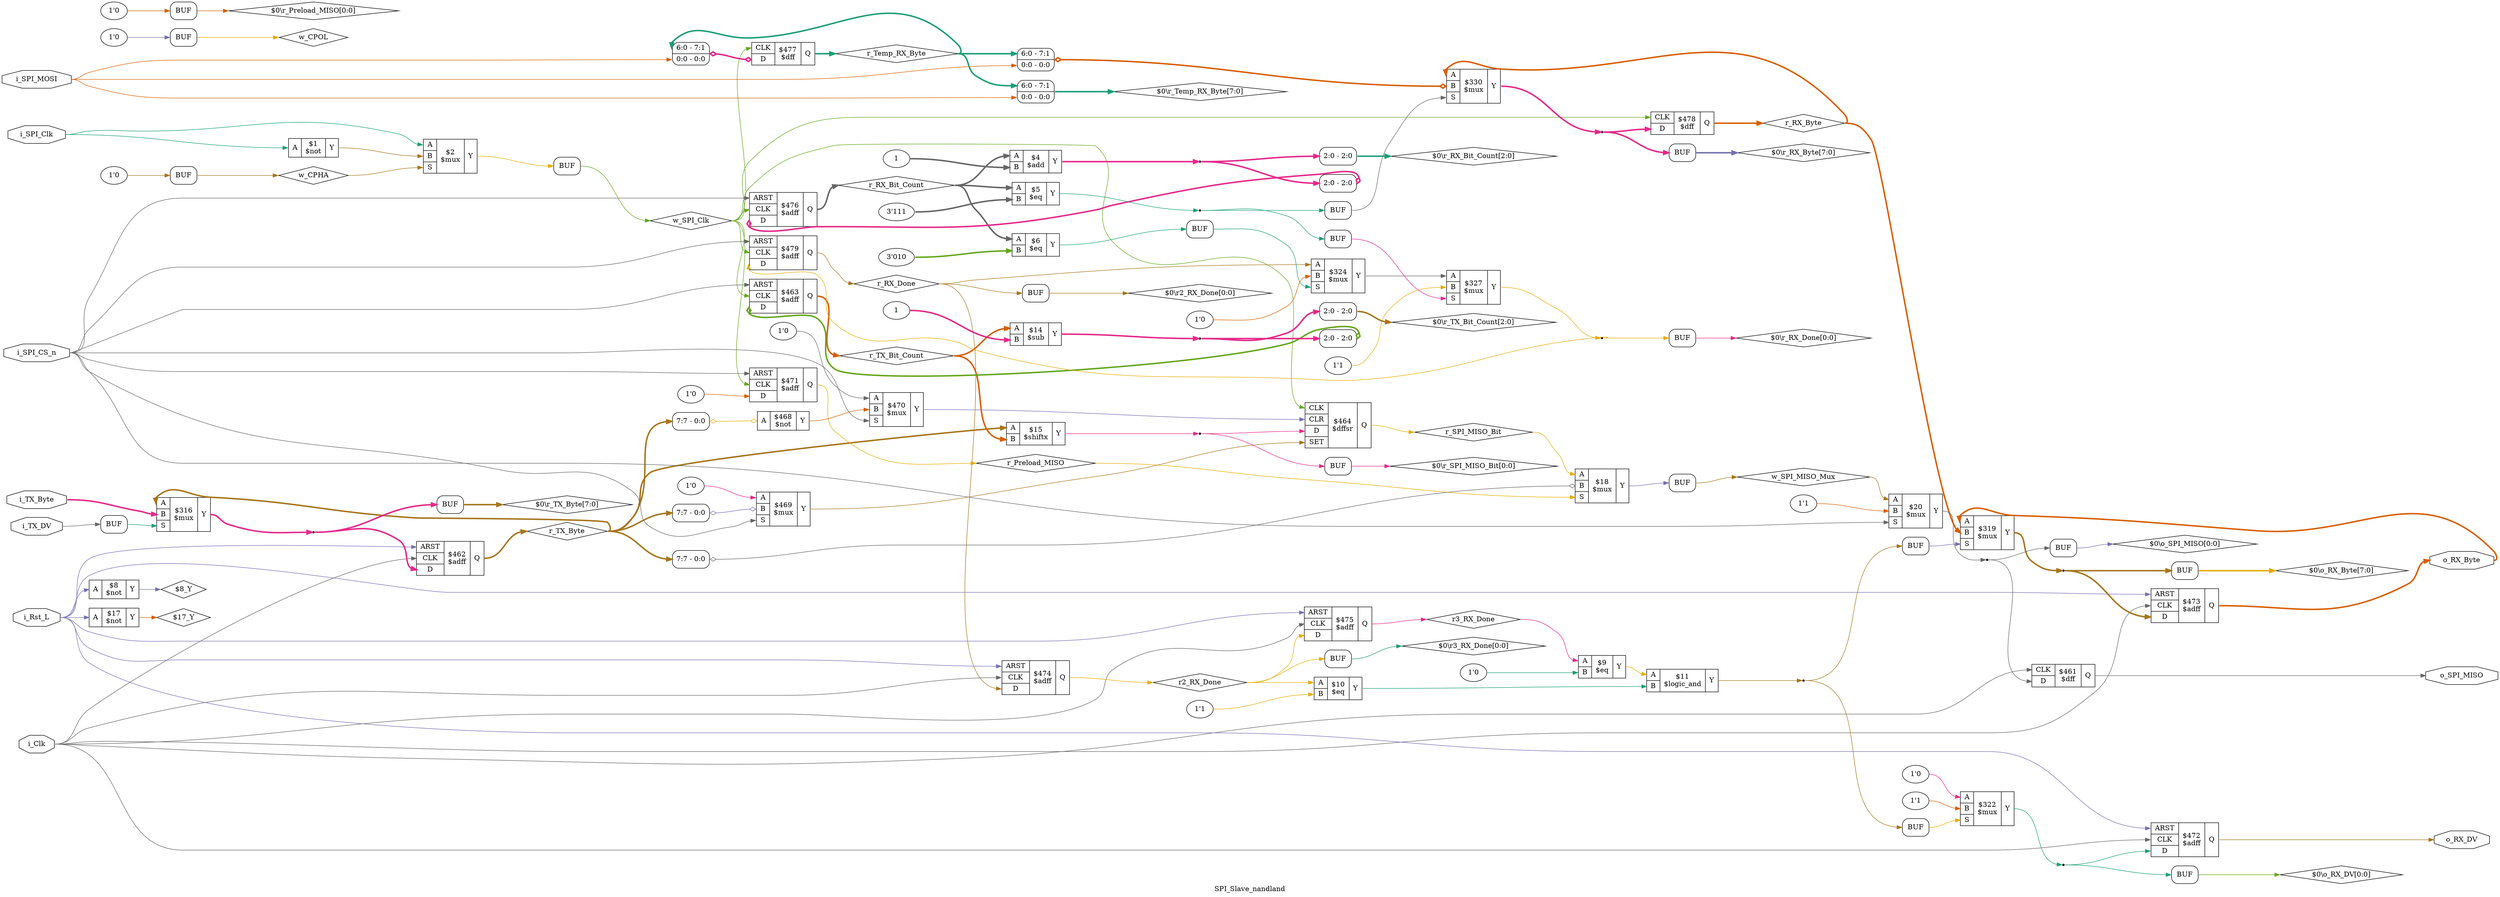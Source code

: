 digraph "SPI_Slave_nandland" {
label="SPI_Slave_nandland";
rankdir="LR";
remincross=true;
n43 [ shape=diamond, label="r_Preload_MISO", color="black", fontcolor="black" ];
n44 [ shape=diamond, label="r_SPI_MISO_Bit", color="black", fontcolor="black" ];
n45 [ shape=diamond, label="r_TX_Byte", color="black", fontcolor="black" ];
n46 [ shape=diamond, label="r3_RX_Done", color="black", fontcolor="black" ];
n47 [ shape=diamond, label="r2_RX_Done", color="black", fontcolor="black" ];
n48 [ shape=diamond, label="r_RX_Done", color="black", fontcolor="black" ];
n49 [ shape=diamond, label="r_RX_Byte", color="black", fontcolor="black" ];
n50 [ shape=diamond, label="r_Temp_RX_Byte", color="black", fontcolor="black" ];
n51 [ shape=diamond, label="r_TX_Bit_Count", color="black", fontcolor="black" ];
n52 [ shape=diamond, label="r_RX_Bit_Count", color="black", fontcolor="black" ];
n53 [ shape=diamond, label="w_SPI_MISO_Mux", color="black", fontcolor="black" ];
n54 [ shape=diamond, label="w_SPI_Clk", color="black", fontcolor="black" ];
n55 [ shape=diamond, label="w_CPHA", color="black", fontcolor="black" ];
n56 [ shape=diamond, label="w_CPOL", color="black", fontcolor="black" ];
n57 [ shape=octagon, label="i_SPI_CS_n", color="black", fontcolor="black" ];
n58 [ shape=octagon, label="i_SPI_MOSI", color="black", fontcolor="black" ];
n59 [ shape=octagon, label="o_SPI_MISO", color="black", fontcolor="black" ];
n60 [ shape=octagon, label="i_SPI_Clk", color="black", fontcolor="black" ];
n61 [ shape=octagon, label="i_TX_Byte", color="black", fontcolor="black" ];
n62 [ shape=octagon, label="i_TX_DV", color="black", fontcolor="black" ];
n63 [ shape=octagon, label="o_RX_Byte", color="black", fontcolor="black" ];
n64 [ shape=octagon, label="o_RX_DV", color="black", fontcolor="black" ];
n65 [ shape=octagon, label="i_Clk", color="black", fontcolor="black" ];
n66 [ shape=octagon, label="i_Rst_L", color="black", fontcolor="black" ];
{ rank="source"; n57; n58; n60; n61; n62; n65; n66;}
{ rank="sink"; n59; n63; n64;}
c71 [ shape=record, label="{{<p67> ARST|<p68> CLK|<p69> D}|$479\n$adff|{<p70> Q}}" ];
c72 [ shape=record, label="{{<p68> CLK|<p69> D}|$478\n$dff|{<p70> Q}}" ];
c73 [ shape=record, label="{{<p68> CLK|<p69> D}|$477\n$dff|{<p70> Q}}" ];
x0 [ shape=record, style=rounded, label="<s1> 6:0 - 7:1 |<s0> 0:0 - 0:0 " ];
x0:e -> c73:p69:w [arrowhead=odiamond, arrowtail=odiamond, dir=both, colorscheme="dark28", color="4", fontcolor="4", style="setlinewidth(3)", label=""];
c74 [ shape=record, label="{{<p67> ARST|<p68> CLK|<p69> D}|$476\n$adff|{<p70> Q}}" ];
x1 [ shape=record, style=rounded, label="<s0> 2:0 - 2:0 " ];
x1:e -> c74:p69:w [arrowhead=odiamond, arrowtail=odiamond, dir=both, colorscheme="dark28", color="4", fontcolor="4", style="setlinewidth(3)", label=""];
c75 [ shape=record, label="{{<p67> ARST|<p68> CLK|<p69> D}|$475\n$adff|{<p70> Q}}" ];
c76 [ shape=record, label="{{<p67> ARST|<p68> CLK|<p69> D}|$474\n$adff|{<p70> Q}}" ];
c77 [ shape=record, label="{{<p67> ARST|<p68> CLK|<p69> D}|$473\n$adff|{<p70> Q}}" ];
c78 [ shape=record, label="{{<p67> ARST|<p68> CLK|<p69> D}|$472\n$adff|{<p70> Q}}" ];
v2 [ label="1'0" ];
c79 [ shape=record, label="{{<p67> ARST|<p68> CLK|<p69> D}|$471\n$adff|{<p70> Q}}" ];
c82 [ shape=record, label="{{<p68> CLK|<p80> CLR|<p69> D|<p81> SET}|$464\n$dffsr|{<p70> Q}}" ];
v3 [ label="1'0" ];
c87 [ shape=record, label="{{<p83> A|<p84> B|<p85> S}|$470\n$mux|{<p86> Y}}" ];
v5 [ label="1'0" ];
c88 [ shape=record, label="{{<p83> A|<p84> B|<p85> S}|$469\n$mux|{<p86> Y}}" ];
x4 [ shape=record, style=rounded, label="<s0> 7:7 - 0:0 " ];
x4:e -> c88:p84:w [arrowhead=odiamond, arrowtail=odiamond, dir=both, colorscheme="dark28", color="3", fontcolor="3", label=""];
c89 [ shape=record, label="{{<p83> A}|$468\n$not|{<p86> Y}}" ];
x6 [ shape=record, style=rounded, label="<s0> 7:7 - 0:0 " ];
x6:e -> c89:p83:w [arrowhead=odiamond, arrowtail=odiamond, dir=both, colorscheme="dark28", color="6", fontcolor="6", label=""];
c90 [ shape=record, label="{{<p67> ARST|<p68> CLK|<p69> D}|$463\n$adff|{<p70> Q}}" ];
x7 [ shape=record, style=rounded, label="<s0> 2:0 - 2:0 " ];
x7:e -> c90:p69:w [arrowhead=odiamond, arrowtail=odiamond, dir=both, colorscheme="dark28", color="5", fontcolor="5", style="setlinewidth(3)", label=""];
c91 [ shape=record, label="{{<p67> ARST|<p68> CLK|<p69> D}|$462\n$adff|{<p70> Q}}" ];
c92 [ shape=record, label="{{<p68> CLK|<p69> D}|$461\n$dff|{<p70> Q}}" ];
c93 [ shape=record, label="{{<p83> A|<p84> B|<p85> S}|$330\n$mux|{<p86> Y}}" ];
x8 [ shape=record, style=rounded, label="<s1> 6:0 - 7:1 |<s0> 0:0 - 0:0 " ];
x8:e -> c93:p84:w [arrowhead=odiamond, arrowtail=odiamond, dir=both, colorscheme="dark28", color="2", fontcolor="2", style="setlinewidth(3)", label=""];
v9 [ label="1'1" ];
c94 [ shape=record, label="{{<p83> A|<p84> B|<p85> S}|$327\n$mux|{<p86> Y}}" ];
v10 [ label="1'0" ];
c95 [ shape=record, label="{{<p83> A|<p84> B|<p85> S}|$324\n$mux|{<p86> Y}}" ];
v11 [ label="1'1" ];
v12 [ label="1'0" ];
c96 [ shape=record, label="{{<p83> A|<p84> B|<p85> S}|$322\n$mux|{<p86> Y}}" ];
c97 [ shape=record, label="{{<p83> A|<p84> B|<p85> S}|$319\n$mux|{<p86> Y}}" ];
c98 [ shape=record, label="{{<p83> A|<p84> B|<p85> S}|$316\n$mux|{<p86> Y}}" ];
v13 [ label="1'1" ];
c99 [ shape=record, label="{{<p83> A|<p84> B|<p85> S}|$20\n$mux|{<p86> Y}}" ];
c100 [ shape=record, label="{{<p83> A|<p84> B|<p85> S}|$18\n$mux|{<p86> Y}}" ];
x14 [ shape=record, style=rounded, label="<s0> 7:7 - 0:0 " ];
x14:e -> c100:p84:w [arrowhead=odiamond, arrowtail=odiamond, dir=both, colorscheme="dark28", color="8", fontcolor="8", label=""];
c101 [ shape=record, label="{{<p83> A}|$17\n$not|{<p86> Y}}" ];
c102 [ shape=record, label="{{<p83> A|<p84> B}|$15\n$shiftx|{<p86> Y}}" ];
v15 [ label="1" ];
c103 [ shape=record, label="{{<p83> A|<p84> B}|$14\n$sub|{<p86> Y}}" ];
c104 [ shape=record, label="{{<p83> A|<p84> B}|$11\n$logic_and|{<p86> Y}}" ];
v16 [ label="1'1" ];
c105 [ shape=record, label="{{<p83> A|<p84> B}|$10\n$eq|{<p86> Y}}" ];
v17 [ label="1'0" ];
c106 [ shape=record, label="{{<p83> A|<p84> B}|$9\n$eq|{<p86> Y}}" ];
c107 [ shape=record, label="{{<p83> A}|$8\n$not|{<p86> Y}}" ];
v18 [ label="3'010" ];
c108 [ shape=record, label="{{<p83> A|<p84> B}|$6\n$eq|{<p86> Y}}" ];
v19 [ label="3'111" ];
c109 [ shape=record, label="{{<p83> A|<p84> B}|$5\n$eq|{<p86> Y}}" ];
v20 [ label="1" ];
c110 [ shape=record, label="{{<p83> A|<p84> B}|$4\n$add|{<p86> Y}}" ];
c111 [ shape=record, label="{{<p83> A|<p84> B|<p85> S}|$2\n$mux|{<p86> Y}}" ];
c112 [ shape=record, label="{{<p83> A}|$1\n$not|{<p86> Y}}" ];
v21 [ label="1'0" ];
x22 [shape=box, style=rounded, label="BUF"];
v23 [ label="1'0" ];
x24 [shape=box, style=rounded, label="BUF"];
x25 [shape=box, style=rounded, label="BUF"];
x26 [shape=box, style=rounded, label="BUF"];
x27 [shape=box, style=rounded, label="BUF"];
x28 [shape=box, style=rounded, label="BUF"];
x29 [shape=box, style=rounded, label="BUF"];
x30 [shape=box, style=rounded, label="BUF"];
x31 [ shape=record, style=rounded, label="<s0> 2:0 - 2:0 " ];
v32 [ label="1'0" ];
x33 [shape=box, style=rounded, label="BUF"];
x34 [shape=box, style=rounded, label="BUF"];
x35 [shape=box, style=rounded, label="BUF"];
x36 [shape=box, style=rounded, label="BUF"];
x37 [shape=box, style=rounded, label="BUF"];
x38 [shape=box, style=rounded, label="BUF"];
x39 [shape=box, style=rounded, label="BUF"];
x40 [shape=box, style=rounded, label="BUF"];
x41 [shape=box, style=rounded, label="BUF"];
x42 [shape=box, style=rounded, label="BUF"];
x43 [shape=box, style=rounded, label="BUF"];
x44 [shape=box, style=rounded, label="BUF"];
x45 [ shape=record, style=rounded, label="<s1> 6:0 - 7:1 |<s0> 0:0 - 0:0 " ];
x46 [ shape=record, style=rounded, label="<s0> 2:0 - 2:0 " ];
c87:p86:e -> c82:p80:w [colorscheme="dark28", color="3", fontcolor="3", label=""];
n10 [ shape=point ];
c96:p86:e -> n10:w [colorscheme="dark28", color="1", fontcolor="1", label=""];
n10:e -> c78:p69:w [colorscheme="dark28", color="1", fontcolor="1", label=""];
n10:e -> x39:w:w [colorscheme="dark28", color="1", fontcolor="1", label=""];
x38:e:e -> c96:p85:w [colorscheme="dark28", color="6", fontcolor="6", label=""];
n12 [ shape=point ];
c97:p86:e -> n12:w [colorscheme="dark28", color="7", fontcolor="7", style="setlinewidth(3)", label=""];
n12:e -> c77:p69:w [colorscheme="dark28", color="7", fontcolor="7", style="setlinewidth(3)", label=""];
n12:e -> x37:w:w [colorscheme="dark28", color="7", fontcolor="7", style="setlinewidth(3)", label=""];
x36:e:e -> c97:p85:w [colorscheme="dark28", color="3", fontcolor="3", label=""];
n14 [ shape=point ];
c98:p86:e -> n14:w [colorscheme="dark28", color="4", fontcolor="4", style="setlinewidth(3)", label=""];
n14:e -> c91:p69:w [colorscheme="dark28", color="4", fontcolor="4", style="setlinewidth(3)", label=""];
n14:e -> x29:w:w [colorscheme="dark28", color="4", fontcolor="4", style="setlinewidth(3)", label=""];
x28:e:e -> c98:p85:w [colorscheme="dark28", color="1", fontcolor="1", label=""];
n16 [ shape=point ];
c99:p86:e -> n16:w [colorscheme="dark28", color="8", fontcolor="8", label=""];
n16:e -> c92:p69:w [colorscheme="dark28", color="8", fontcolor="8", label=""];
n16:e -> x27:w:w [colorscheme="dark28", color="8", fontcolor="8", label=""];
n17 [ shape=diamond, label="$0\\o_SPI_MISO[0:0]" ];
x27:e:e -> n17:w [colorscheme="dark28", color="3", fontcolor="3", label=""];
c100:p86:e -> x26:w:w [colorscheme="dark28", color="3", fontcolor="3", label=""];
n19 [ shape=diamond, label="$17_Y" ];
c101:p86:e -> n19:w [colorscheme="dark28", color="2", fontcolor="2", label=""];
c88:p86:e -> c82:p81:w [colorscheme="dark28", color="7", fontcolor="7", label=""];
n20 [ shape=diamond, label="$0\\r_TX_Byte[7:0]" ];
x29:e:e -> n20:w [colorscheme="dark28", color="7", fontcolor="7", style="setlinewidth(3)", label=""];
n21 [ shape=point ];
c102:p86:e -> n21:w [colorscheme="dark28", color="4", fontcolor="4", label=""];
n21:e -> c82:p69:w [colorscheme="dark28", color="4", fontcolor="4", label=""];
n21:e -> x30:w:w [colorscheme="dark28", color="4", fontcolor="4", label=""];
n22 [ shape=point ];
c103:p86:e -> n22:w [colorscheme="dark28", color="4", fontcolor="4", style="setlinewidth(3)", label=""];
n22:e -> x31:s0:w [colorscheme="dark28", color="4", fontcolor="4", style="setlinewidth(3)", label=""];
n22:e -> x7:s0:w [colorscheme="dark28", color="4", fontcolor="4", style="setlinewidth(3)", label=""];
n23 [ shape=diamond, label="$0\\r_SPI_MISO_Bit[0:0]" ];
x30:e:e -> n23:w [colorscheme="dark28", color="4", fontcolor="4", label=""];
n24 [ shape=diamond, label="$0\\r_TX_Bit_Count[2:0]" ];
x31:e -> n24:w [colorscheme="dark28", color="7", fontcolor="7", style="setlinewidth(3)", label=""];
n25 [ shape=diamond, label="$0\\r_Preload_MISO[0:0]" ];
x33:e:e -> n25:w [colorscheme="dark28", color="2", fontcolor="2", label=""];
n26 [ shape=point ];
c104:p86:e -> n26:w [colorscheme="dark28", color="7", fontcolor="7", label=""];
n26:e -> x36:w:w [colorscheme="dark28", color="7", fontcolor="7", label=""];
n26:e -> x38:w:w [colorscheme="dark28", color="7", fontcolor="7", label=""];
c105:p86:e -> c104:p84:w [colorscheme="dark28", color="1", fontcolor="1", label=""];
c106:p86:e -> c104:p83:w [colorscheme="dark28", color="6", fontcolor="6", label=""];
n29 [ shape=diamond, label="$8_Y" ];
c107:p86:e -> n29:w [colorscheme="dark28", color="3", fontcolor="3", label=""];
c89:p86:e -> c87:p84:w [colorscheme="dark28", color="2", fontcolor="2", label=""];
n30 [ shape=diamond, label="$0\\r3_RX_Done[0:0]" ];
x34:e:e -> n30:w [colorscheme="dark28", color="1", fontcolor="1", label=""];
n31 [ shape=diamond, label="$0\\r2_RX_Done[0:0]" ];
x35:e:e -> n31:w [colorscheme="dark28", color="7", fontcolor="7", label=""];
n32 [ shape=diamond, label="$0\\o_RX_Byte[7:0]" ];
x37:e:e -> n32:w [colorscheme="dark28", color="6", fontcolor="6", style="setlinewidth(3)", label=""];
n33 [ shape=diamond, label="$0\\o_RX_DV[0:0]" ];
x39:e:e -> n33:w [colorscheme="dark28", color="5", fontcolor="5", label=""];
c108:p86:e -> x40:w:w [colorscheme="dark28", color="1", fontcolor="1", label=""];
n35 [ shape=point ];
c109:p86:e -> n35:w [colorscheme="dark28", color="1", fontcolor="1", label=""];
n35:e -> x41:w:w [colorscheme="dark28", color="1", fontcolor="1", label=""];
n35:e -> x43:w:w [colorscheme="dark28", color="1", fontcolor="1", label=""];
n36 [ shape=point ];
c110:p86:e -> n36:w [colorscheme="dark28", color="4", fontcolor="4", style="setlinewidth(3)", label=""];
n36:e -> x1:s0:w [colorscheme="dark28", color="4", fontcolor="4", style="setlinewidth(3)", label=""];
n36:e -> x46:s0:w [colorscheme="dark28", color="4", fontcolor="4", style="setlinewidth(3)", label=""];
n37 [ shape=diamond, label="$0\\r_RX_Done[0:0]" ];
x42:e:e -> n37:w [colorscheme="dark28", color="4", fontcolor="4", label=""];
n38 [ shape=diamond, label="$0\\r_RX_Byte[7:0]" ];
x44:e:e -> n38:w [colorscheme="dark28", color="3", fontcolor="3", style="setlinewidth(3)", label=""];
n39 [ shape=diamond, label="$0\\r_Temp_RX_Byte[7:0]" ];
x45:e -> n39:w [colorscheme="dark28", color="1", fontcolor="1", style="setlinewidth(3)", label=""];
n4 [ shape=point ];
c93:p86:e -> n4:w [colorscheme="dark28", color="4", fontcolor="4", style="setlinewidth(3)", label=""];
n4:e -> c72:p69:w [colorscheme="dark28", color="4", fontcolor="4", style="setlinewidth(3)", label=""];
n4:e -> x44:w:w [colorscheme="dark28", color="4", fontcolor="4", style="setlinewidth(3)", label=""];
n40 [ shape=diamond, label="$0\\r_RX_Bit_Count[2:0]" ];
x46:e -> n40:w [colorscheme="dark28", color="1", fontcolor="1", style="setlinewidth(3)", label=""];
c111:p86:e -> x25:w:w [colorscheme="dark28", color="6", fontcolor="6", label=""];
c112:p86:e -> c111:p84:w [colorscheme="dark28", color="7", fontcolor="7", label=""];
c79:p70:e -> n43:w [colorscheme="dark28", color="6", fontcolor="6", label=""];
n43:e -> c100:p85:w [colorscheme="dark28", color="6", fontcolor="6", label=""];
c82:p70:e -> n44:w [colorscheme="dark28", color="6", fontcolor="6", label=""];
n44:e -> c100:p83:w [colorscheme="dark28", color="6", fontcolor="6", label=""];
c91:p70:e -> n45:w [colorscheme="dark28", color="7", fontcolor="7", style="setlinewidth(3)", label=""];
n45:e -> c102:p83:w [colorscheme="dark28", color="7", fontcolor="7", style="setlinewidth(3)", label=""];
n45:e -> c98:p83:w [colorscheme="dark28", color="7", fontcolor="7", style="setlinewidth(3)", label=""];
n45:e -> x14:s0:w [colorscheme="dark28", color="7", fontcolor="7", style="setlinewidth(3)", label=""];
n45:e -> x4:s0:w [colorscheme="dark28", color="7", fontcolor="7", style="setlinewidth(3)", label=""];
n45:e -> x6:s0:w [colorscheme="dark28", color="7", fontcolor="7", style="setlinewidth(3)", label=""];
c75:p70:e -> n46:w [colorscheme="dark28", color="4", fontcolor="4", label=""];
n46:e -> c106:p83:w [colorscheme="dark28", color="4", fontcolor="4", label=""];
c76:p70:e -> n47:w [colorscheme="dark28", color="6", fontcolor="6", label=""];
n47:e -> c105:p83:w [colorscheme="dark28", color="6", fontcolor="6", label=""];
n47:e -> c75:p69:w [colorscheme="dark28", color="6", fontcolor="6", label=""];
n47:e -> x34:w:w [colorscheme="dark28", color="6", fontcolor="6", label=""];
c71:p70:e -> n48:w [colorscheme="dark28", color="7", fontcolor="7", label=""];
n48:e -> c76:p69:w [colorscheme="dark28", color="7", fontcolor="7", label=""];
n48:e -> c95:p83:w [colorscheme="dark28", color="7", fontcolor="7", label=""];
n48:e -> x35:w:w [colorscheme="dark28", color="7", fontcolor="7", label=""];
c72:p70:e -> n49:w [colorscheme="dark28", color="2", fontcolor="2", style="setlinewidth(3)", label=""];
n49:e -> c93:p83:w [colorscheme="dark28", color="2", fontcolor="2", style="setlinewidth(3)", label=""];
n49:e -> c97:p84:w [colorscheme="dark28", color="2", fontcolor="2", style="setlinewidth(3)", label=""];
x43:e:e -> c93:p85:w [colorscheme="dark28", color="8", fontcolor="8", label=""];
c73:p70:e -> n50:w [colorscheme="dark28", color="1", fontcolor="1", style="setlinewidth(3)", label=""];
n50:e -> x0:s1:w [colorscheme="dark28", color="1", fontcolor="1", style="setlinewidth(3)", label=""];
n50:e -> x45:s1:w [colorscheme="dark28", color="1", fontcolor="1", style="setlinewidth(3)", label=""];
n50:e -> x8:s1:w [colorscheme="dark28", color="1", fontcolor="1", style="setlinewidth(3)", label=""];
c90:p70:e -> n51:w [colorscheme="dark28", color="2", fontcolor="2", style="setlinewidth(3)", label=""];
n51:e -> c102:p84:w [colorscheme="dark28", color="2", fontcolor="2", style="setlinewidth(3)", label=""];
n51:e -> c103:p83:w [colorscheme="dark28", color="2", fontcolor="2", style="setlinewidth(3)", label=""];
c74:p70:e -> n52:w [colorscheme="dark28", color="8", fontcolor="8", style="setlinewidth(3)", label=""];
n52:e -> c108:p83:w [colorscheme="dark28", color="8", fontcolor="8", style="setlinewidth(3)", label=""];
n52:e -> c109:p83:w [colorscheme="dark28", color="8", fontcolor="8", style="setlinewidth(3)", label=""];
n52:e -> c110:p83:w [colorscheme="dark28", color="8", fontcolor="8", style="setlinewidth(3)", label=""];
x26:e:e -> n53:w [colorscheme="dark28", color="7", fontcolor="7", label=""];
n53:e -> c99:p83:w [colorscheme="dark28", color="7", fontcolor="7", label=""];
x25:e:e -> n54:w [colorscheme="dark28", color="5", fontcolor="5", label=""];
n54:e -> c71:p68:w [colorscheme="dark28", color="5", fontcolor="5", label=""];
n54:e -> c72:p68:w [colorscheme="dark28", color="5", fontcolor="5", label=""];
n54:e -> c73:p68:w [colorscheme="dark28", color="5", fontcolor="5", label=""];
n54:e -> c74:p68:w [colorscheme="dark28", color="5", fontcolor="5", label=""];
n54:e -> c79:p68:w [colorscheme="dark28", color="5", fontcolor="5", label=""];
n54:e -> c82:p68:w [colorscheme="dark28", color="5", fontcolor="5", label=""];
n54:e -> c90:p68:w [colorscheme="dark28", color="5", fontcolor="5", label=""];
x24:e:e -> n55:w [colorscheme="dark28", color="7", fontcolor="7", label=""];
n55:e -> c111:p85:w [colorscheme="dark28", color="7", fontcolor="7", label=""];
x22:e:e -> n56:w [colorscheme="dark28", color="6", fontcolor="6", label=""];
n57:e -> c71:p67:w [colorscheme="dark28", color="8", fontcolor="8", label=""];
n57:e -> c74:p67:w [colorscheme="dark28", color="8", fontcolor="8", label=""];
n57:e -> c79:p67:w [colorscheme="dark28", color="8", fontcolor="8", label=""];
n57:e -> c87:p85:w [colorscheme="dark28", color="8", fontcolor="8", label=""];
n57:e -> c88:p85:w [colorscheme="dark28", color="8", fontcolor="8", label=""];
n57:e -> c90:p67:w [colorscheme="dark28", color="8", fontcolor="8", label=""];
n57:e -> c99:p85:w [colorscheme="dark28", color="8", fontcolor="8", label=""];
n58:e -> x0:s0:w [colorscheme="dark28", color="2", fontcolor="2", label=""];
n58:e -> x45:s0:w [colorscheme="dark28", color="2", fontcolor="2", label=""];
n58:e -> x8:s0:w [colorscheme="dark28", color="2", fontcolor="2", label=""];
c92:p70:e -> n59:w [colorscheme="dark28", color="8", fontcolor="8", label=""];
n6 [ shape=point ];
c94:p86:e -> n6:w [colorscheme="dark28", color="6", fontcolor="6", label=""];
n6:e -> c71:p69:w [colorscheme="dark28", color="6", fontcolor="6", label=""];
n6:e -> x42:w:w [colorscheme="dark28", color="6", fontcolor="6", label=""];
n60:e -> c111:p83:w [colorscheme="dark28", color="1", fontcolor="1", label=""];
n60:e -> c112:p83:w [colorscheme="dark28", color="1", fontcolor="1", label=""];
n61:e -> c98:p84:w [colorscheme="dark28", color="4", fontcolor="4", style="setlinewidth(3)", label=""];
n62:e -> x28:w:w [colorscheme="dark28", color="8", fontcolor="8", label=""];
c77:p70:e -> n63:w [colorscheme="dark28", color="2", fontcolor="2", style="setlinewidth(3)", label=""];
n63:e -> c97:p83:w [colorscheme="dark28", color="2", fontcolor="2", style="setlinewidth(3)", label=""];
c78:p70:e -> n64:w [colorscheme="dark28", color="7", fontcolor="7", label=""];
n65:e -> c75:p68:w [colorscheme="dark28", color="8", fontcolor="8", label=""];
n65:e -> c76:p68:w [colorscheme="dark28", color="8", fontcolor="8", label=""];
n65:e -> c77:p68:w [colorscheme="dark28", color="8", fontcolor="8", label=""];
n65:e -> c78:p68:w [colorscheme="dark28", color="8", fontcolor="8", label=""];
n65:e -> c91:p68:w [colorscheme="dark28", color="8", fontcolor="8", label=""];
n65:e -> c92:p68:w [colorscheme="dark28", color="8", fontcolor="8", label=""];
n66:e -> c101:p83:w [colorscheme="dark28", color="3", fontcolor="3", label=""];
n66:e -> c107:p83:w [colorscheme="dark28", color="3", fontcolor="3", label=""];
n66:e -> c75:p67:w [colorscheme="dark28", color="3", fontcolor="3", label=""];
n66:e -> c76:p67:w [colorscheme="dark28", color="3", fontcolor="3", label=""];
n66:e -> c77:p67:w [colorscheme="dark28", color="3", fontcolor="3", label=""];
n66:e -> c78:p67:w [colorscheme="dark28", color="3", fontcolor="3", label=""];
n66:e -> c91:p67:w [colorscheme="dark28", color="3", fontcolor="3", label=""];
x41:e:e -> c94:p85:w [colorscheme="dark28", color="4", fontcolor="4", label=""];
c95:p86:e -> c94:p83:w [colorscheme="dark28", color="8", fontcolor="8", label=""];
x40:e:e -> c95:p85:w [colorscheme="dark28", color="1", fontcolor="1", label=""];
v10:e -> c95:p84:w [colorscheme="dark28", color="2", fontcolor="2", label=""];
v11:e -> c96:p84:w [colorscheme="dark28", color="2", fontcolor="2", label=""];
v12:e -> c96:p83:w [colorscheme="dark28", color="4", fontcolor="4", label=""];
v13:e -> c99:p84:w [colorscheme="dark28", color="2", fontcolor="2", label=""];
v15:e -> c103:p84:w [colorscheme="dark28", color="4", fontcolor="4", style="setlinewidth(3)", label=""];
v16:e -> c105:p84:w [colorscheme="dark28", color="6", fontcolor="6", label=""];
v17:e -> c106:p84:w [colorscheme="dark28", color="1", fontcolor="1", label=""];
v18:e -> c108:p84:w [colorscheme="dark28", color="5", fontcolor="5", style="setlinewidth(3)", label=""];
v19:e -> c109:p84:w [colorscheme="dark28", color="8", fontcolor="8", style="setlinewidth(3)", label=""];
v2:e -> c79:p69:w [colorscheme="dark28", color="2", fontcolor="2", label=""];
v20:e -> c110:p84:w [colorscheme="dark28", color="8", fontcolor="8", style="setlinewidth(3)", label=""];
v21:e -> x22:w:w [colorscheme="dark28", color="3", fontcolor="3", label=""];
v23:e -> x24:w:w [colorscheme="dark28", color="7", fontcolor="7", label=""];
v3:e -> c87:p83:w [colorscheme="dark28", color="8", fontcolor="8", label=""];
v32:e -> x33:w:w [colorscheme="dark28", color="2", fontcolor="2", label=""];
v5:e -> c88:p83:w [colorscheme="dark28", color="4", fontcolor="4", label=""];
v9:e -> c94:p84:w [colorscheme="dark28", color="6", fontcolor="6", label=""];
}
